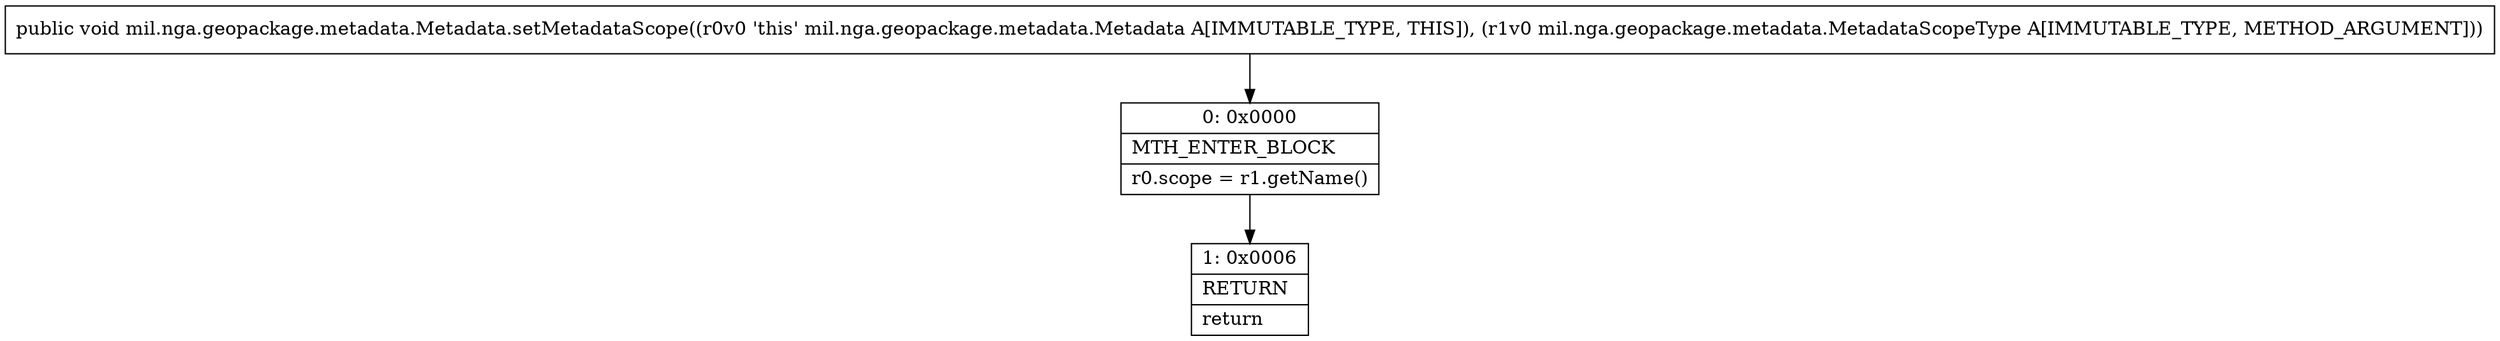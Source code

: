 digraph "CFG formil.nga.geopackage.metadata.Metadata.setMetadataScope(Lmil\/nga\/geopackage\/metadata\/MetadataScopeType;)V" {
Node_0 [shape=record,label="{0\:\ 0x0000|MTH_ENTER_BLOCK\l|r0.scope = r1.getName()\l}"];
Node_1 [shape=record,label="{1\:\ 0x0006|RETURN\l|return\l}"];
MethodNode[shape=record,label="{public void mil.nga.geopackage.metadata.Metadata.setMetadataScope((r0v0 'this' mil.nga.geopackage.metadata.Metadata A[IMMUTABLE_TYPE, THIS]), (r1v0 mil.nga.geopackage.metadata.MetadataScopeType A[IMMUTABLE_TYPE, METHOD_ARGUMENT])) }"];
MethodNode -> Node_0;
Node_0 -> Node_1;
}

